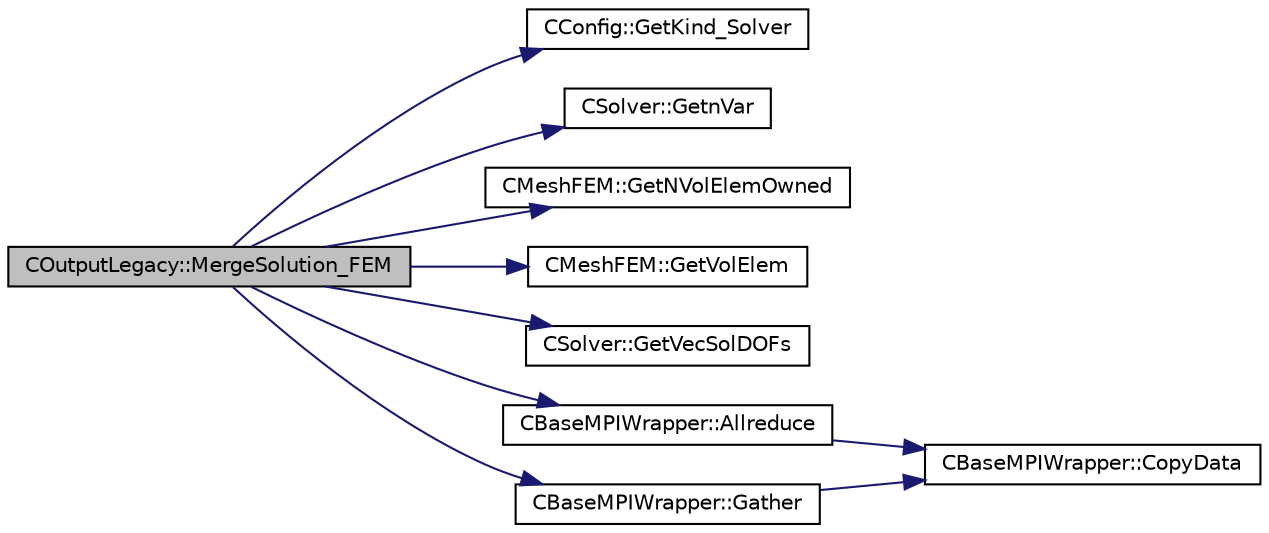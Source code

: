 digraph "COutputLegacy::MergeSolution_FEM"
{
  edge [fontname="Helvetica",fontsize="10",labelfontname="Helvetica",labelfontsize="10"];
  node [fontname="Helvetica",fontsize="10",shape=record];
  rankdir="LR";
  Node562 [label="COutputLegacy::MergeSolution_FEM",height=0.2,width=0.4,color="black", fillcolor="grey75", style="filled", fontcolor="black"];
  Node562 -> Node563 [color="midnightblue",fontsize="10",style="solid",fontname="Helvetica"];
  Node563 [label="CConfig::GetKind_Solver",height=0.2,width=0.4,color="black", fillcolor="white", style="filled",URL="$class_c_config.html#a0e2628fc803f14ec6179427ee02e8655",tooltip="Governing equations of the flow (it can be different from the run time equation). ..."];
  Node562 -> Node564 [color="midnightblue",fontsize="10",style="solid",fontname="Helvetica"];
  Node564 [label="CSolver::GetnVar",height=0.2,width=0.4,color="black", fillcolor="white", style="filled",URL="$class_c_solver.html#a65c22046b0cf1938ba22648912d04680",tooltip="Get the number of variables of the problem. "];
  Node562 -> Node565 [color="midnightblue",fontsize="10",style="solid",fontname="Helvetica"];
  Node565 [label="CMeshFEM::GetNVolElemOwned",height=0.2,width=0.4,color="black", fillcolor="white", style="filled",URL="$class_c_mesh_f_e_m.html#a665c7319b3d55a66ba83cd074b35f9a5",tooltip="Function, which makes available the number of owned volume elements in the local FEM mesh..."];
  Node562 -> Node566 [color="midnightblue",fontsize="10",style="solid",fontname="Helvetica"];
  Node566 [label="CMeshFEM::GetVolElem",height=0.2,width=0.4,color="black", fillcolor="white", style="filled",URL="$class_c_mesh_f_e_m.html#a838a7b4f4ad6edcf019a90113a09b290",tooltip="Function, which makes available the volume elements in the local FEM mesh. "];
  Node562 -> Node567 [color="midnightblue",fontsize="10",style="solid",fontname="Helvetica"];
  Node567 [label="CSolver::GetVecSolDOFs",height=0.2,width=0.4,color="black", fillcolor="white", style="filled",URL="$class_c_solver.html#ab98d0d3ee8733415aa84554f26b8ff9d",tooltip="A virtual member. "];
  Node562 -> Node568 [color="midnightblue",fontsize="10",style="solid",fontname="Helvetica"];
  Node568 [label="CBaseMPIWrapper::Allreduce",height=0.2,width=0.4,color="black", fillcolor="white", style="filled",URL="$class_c_base_m_p_i_wrapper.html#a637b6fd917a8ca91ce748ba88e0d66b6"];
  Node568 -> Node569 [color="midnightblue",fontsize="10",style="solid",fontname="Helvetica"];
  Node569 [label="CBaseMPIWrapper::CopyData",height=0.2,width=0.4,color="black", fillcolor="white", style="filled",URL="$class_c_base_m_p_i_wrapper.html#a4725cc1dd65b161b483e812a538a5e36"];
  Node562 -> Node570 [color="midnightblue",fontsize="10",style="solid",fontname="Helvetica"];
  Node570 [label="CBaseMPIWrapper::Gather",height=0.2,width=0.4,color="black", fillcolor="white", style="filled",URL="$class_c_base_m_p_i_wrapper.html#a39e59958c13f7fefc74062ba2ff149f1"];
  Node570 -> Node569 [color="midnightblue",fontsize="10",style="solid",fontname="Helvetica"];
}

